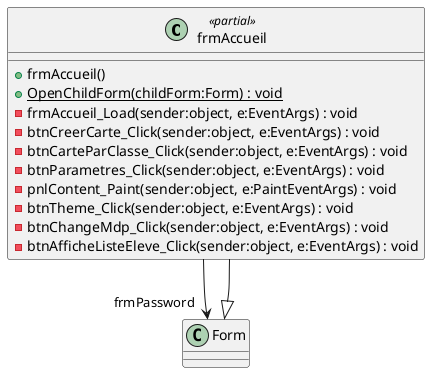 @startuml
class frmAccueil <<partial>> {
    + frmAccueil()
    + {static} OpenChildForm(childForm:Form) : void
    - frmAccueil_Load(sender:object, e:EventArgs) : void
    - btnCreerCarte_Click(sender:object, e:EventArgs) : void
    - btnCarteParClasse_Click(sender:object, e:EventArgs) : void
    - btnParametres_Click(sender:object, e:EventArgs) : void
    - pnlContent_Paint(sender:object, e:PaintEventArgs) : void
    - btnTheme_Click(sender:object, e:EventArgs) : void
    - btnChangeMdp_Click(sender:object, e:EventArgs) : void
    - btnAfficheListeEleve_Click(sender:object, e:EventArgs) : void
}
Form <|-- frmAccueil
frmAccueil --> "frmPassword" Form
@enduml
